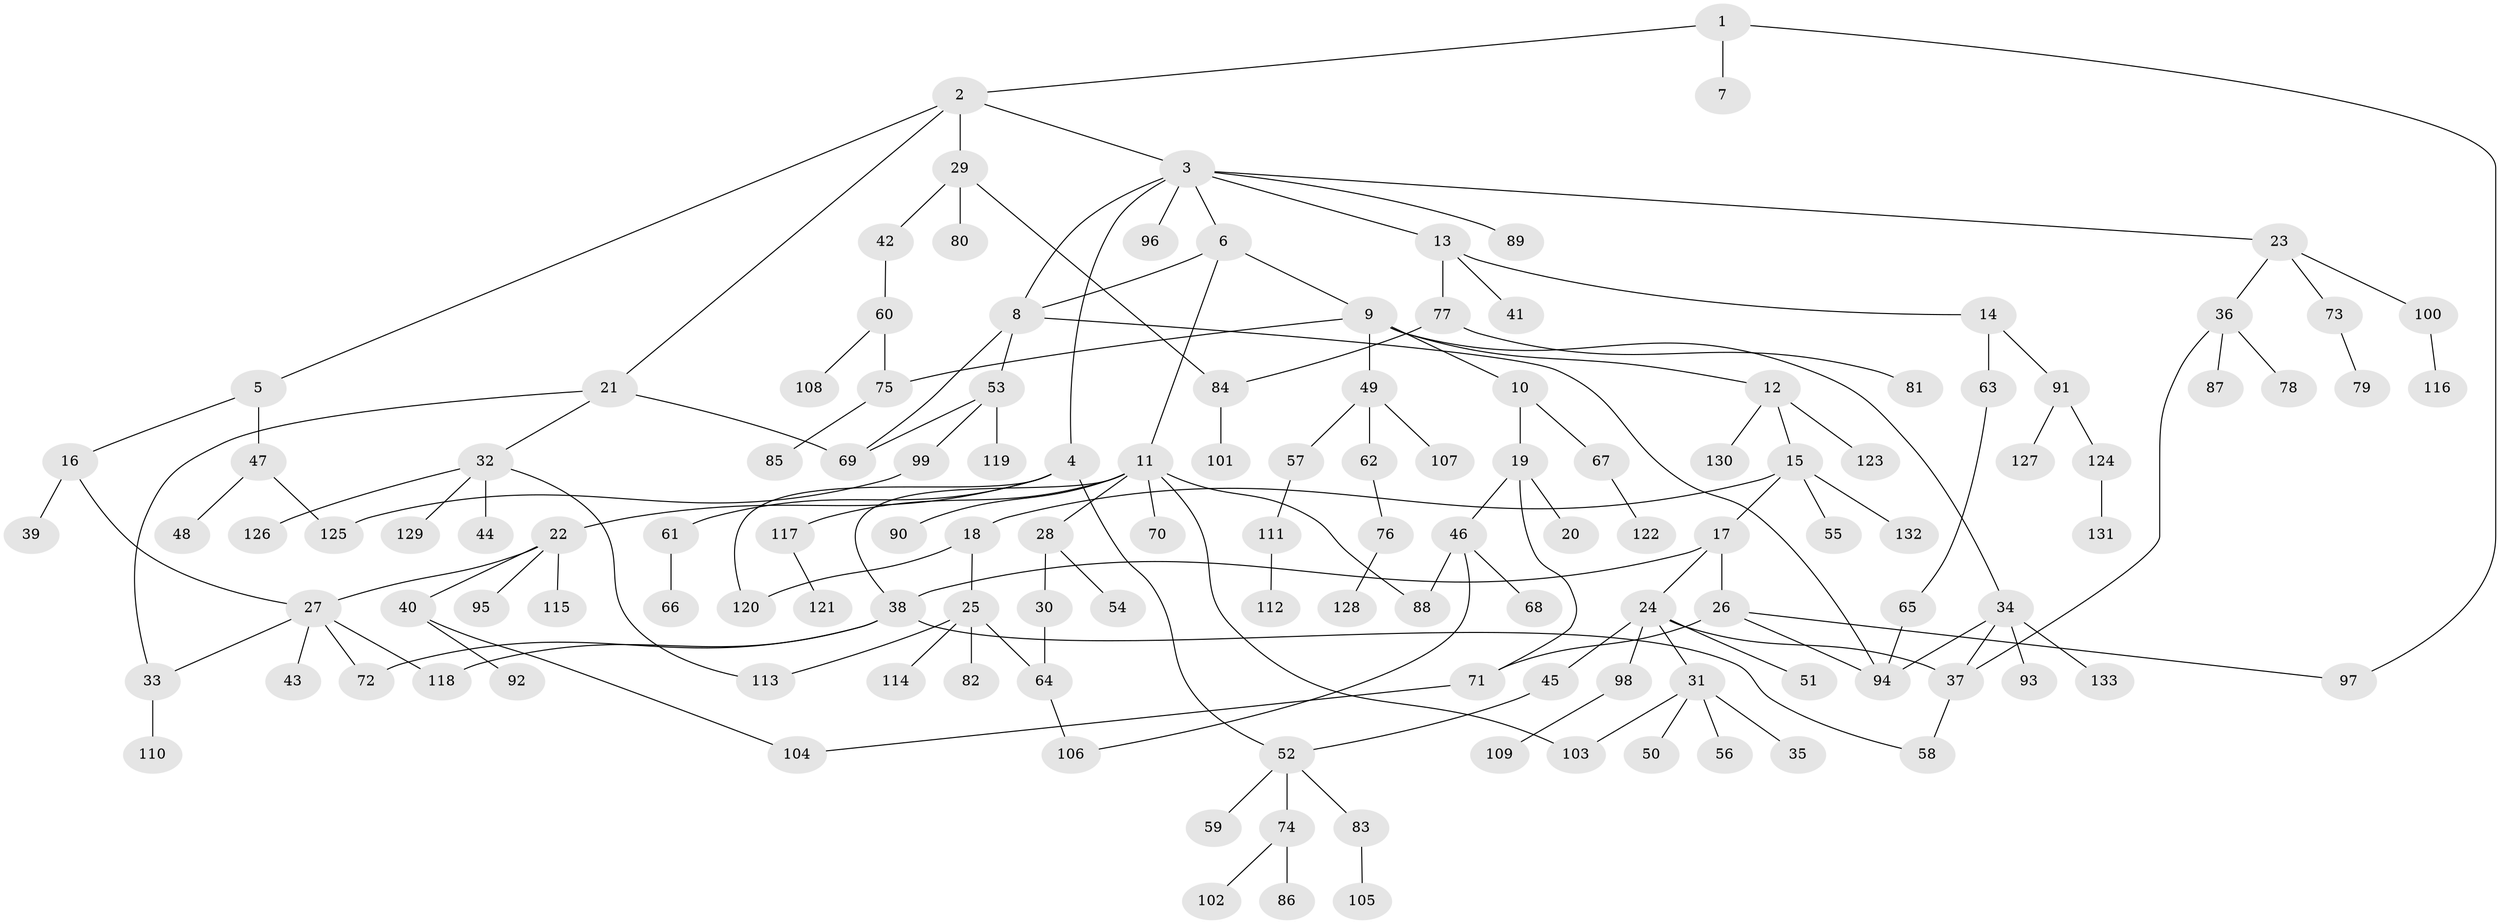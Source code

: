 // Generated by graph-tools (version 1.1) at 2025/34/03/09/25 02:34:12]
// undirected, 133 vertices, 159 edges
graph export_dot {
graph [start="1"]
  node [color=gray90,style=filled];
  1;
  2;
  3;
  4;
  5;
  6;
  7;
  8;
  9;
  10;
  11;
  12;
  13;
  14;
  15;
  16;
  17;
  18;
  19;
  20;
  21;
  22;
  23;
  24;
  25;
  26;
  27;
  28;
  29;
  30;
  31;
  32;
  33;
  34;
  35;
  36;
  37;
  38;
  39;
  40;
  41;
  42;
  43;
  44;
  45;
  46;
  47;
  48;
  49;
  50;
  51;
  52;
  53;
  54;
  55;
  56;
  57;
  58;
  59;
  60;
  61;
  62;
  63;
  64;
  65;
  66;
  67;
  68;
  69;
  70;
  71;
  72;
  73;
  74;
  75;
  76;
  77;
  78;
  79;
  80;
  81;
  82;
  83;
  84;
  85;
  86;
  87;
  88;
  89;
  90;
  91;
  92;
  93;
  94;
  95;
  96;
  97;
  98;
  99;
  100;
  101;
  102;
  103;
  104;
  105;
  106;
  107;
  108;
  109;
  110;
  111;
  112;
  113;
  114;
  115;
  116;
  117;
  118;
  119;
  120;
  121;
  122;
  123;
  124;
  125;
  126;
  127;
  128;
  129;
  130;
  131;
  132;
  133;
  1 -- 2;
  1 -- 7;
  1 -- 97;
  2 -- 3;
  2 -- 5;
  2 -- 21;
  2 -- 29;
  3 -- 4;
  3 -- 6;
  3 -- 8;
  3 -- 13;
  3 -- 23;
  3 -- 89;
  3 -- 96;
  4 -- 22;
  4 -- 52;
  4 -- 61;
  4 -- 120;
  5 -- 16;
  5 -- 47;
  6 -- 9;
  6 -- 11;
  6 -- 8;
  8 -- 53;
  8 -- 94;
  8 -- 69;
  9 -- 10;
  9 -- 12;
  9 -- 34;
  9 -- 49;
  9 -- 75;
  10 -- 19;
  10 -- 67;
  11 -- 28;
  11 -- 70;
  11 -- 90;
  11 -- 117;
  11 -- 88;
  11 -- 38;
  11 -- 103;
  12 -- 15;
  12 -- 123;
  12 -- 130;
  13 -- 14;
  13 -- 41;
  13 -- 77;
  14 -- 63;
  14 -- 91;
  15 -- 17;
  15 -- 18;
  15 -- 55;
  15 -- 132;
  16 -- 39;
  16 -- 27;
  17 -- 24;
  17 -- 26;
  17 -- 38;
  18 -- 25;
  18 -- 120;
  19 -- 20;
  19 -- 46;
  19 -- 71;
  21 -- 32;
  21 -- 33;
  21 -- 69;
  22 -- 27;
  22 -- 40;
  22 -- 95;
  22 -- 115;
  23 -- 36;
  23 -- 73;
  23 -- 100;
  24 -- 31;
  24 -- 37;
  24 -- 45;
  24 -- 51;
  24 -- 98;
  25 -- 82;
  25 -- 114;
  25 -- 64;
  25 -- 113;
  26 -- 71;
  26 -- 97;
  26 -- 94;
  27 -- 43;
  27 -- 72;
  27 -- 33;
  27 -- 118;
  28 -- 30;
  28 -- 54;
  29 -- 42;
  29 -- 80;
  29 -- 84;
  30 -- 64;
  31 -- 35;
  31 -- 50;
  31 -- 56;
  31 -- 103;
  32 -- 44;
  32 -- 113;
  32 -- 126;
  32 -- 129;
  33 -- 110;
  34 -- 93;
  34 -- 94;
  34 -- 133;
  34 -- 37;
  36 -- 78;
  36 -- 87;
  36 -- 37;
  37 -- 58;
  38 -- 58;
  38 -- 72;
  38 -- 118;
  40 -- 92;
  40 -- 104;
  42 -- 60;
  45 -- 52;
  46 -- 68;
  46 -- 88;
  46 -- 106;
  47 -- 48;
  47 -- 125;
  49 -- 57;
  49 -- 62;
  49 -- 107;
  52 -- 59;
  52 -- 74;
  52 -- 83;
  53 -- 99;
  53 -- 119;
  53 -- 69;
  57 -- 111;
  60 -- 108;
  60 -- 75;
  61 -- 66;
  62 -- 76;
  63 -- 65;
  64 -- 106;
  65 -- 94;
  67 -- 122;
  71 -- 104;
  73 -- 79;
  74 -- 86;
  74 -- 102;
  75 -- 85;
  76 -- 128;
  77 -- 81;
  77 -- 84;
  83 -- 105;
  84 -- 101;
  91 -- 124;
  91 -- 127;
  98 -- 109;
  99 -- 125;
  100 -- 116;
  111 -- 112;
  117 -- 121;
  124 -- 131;
}
